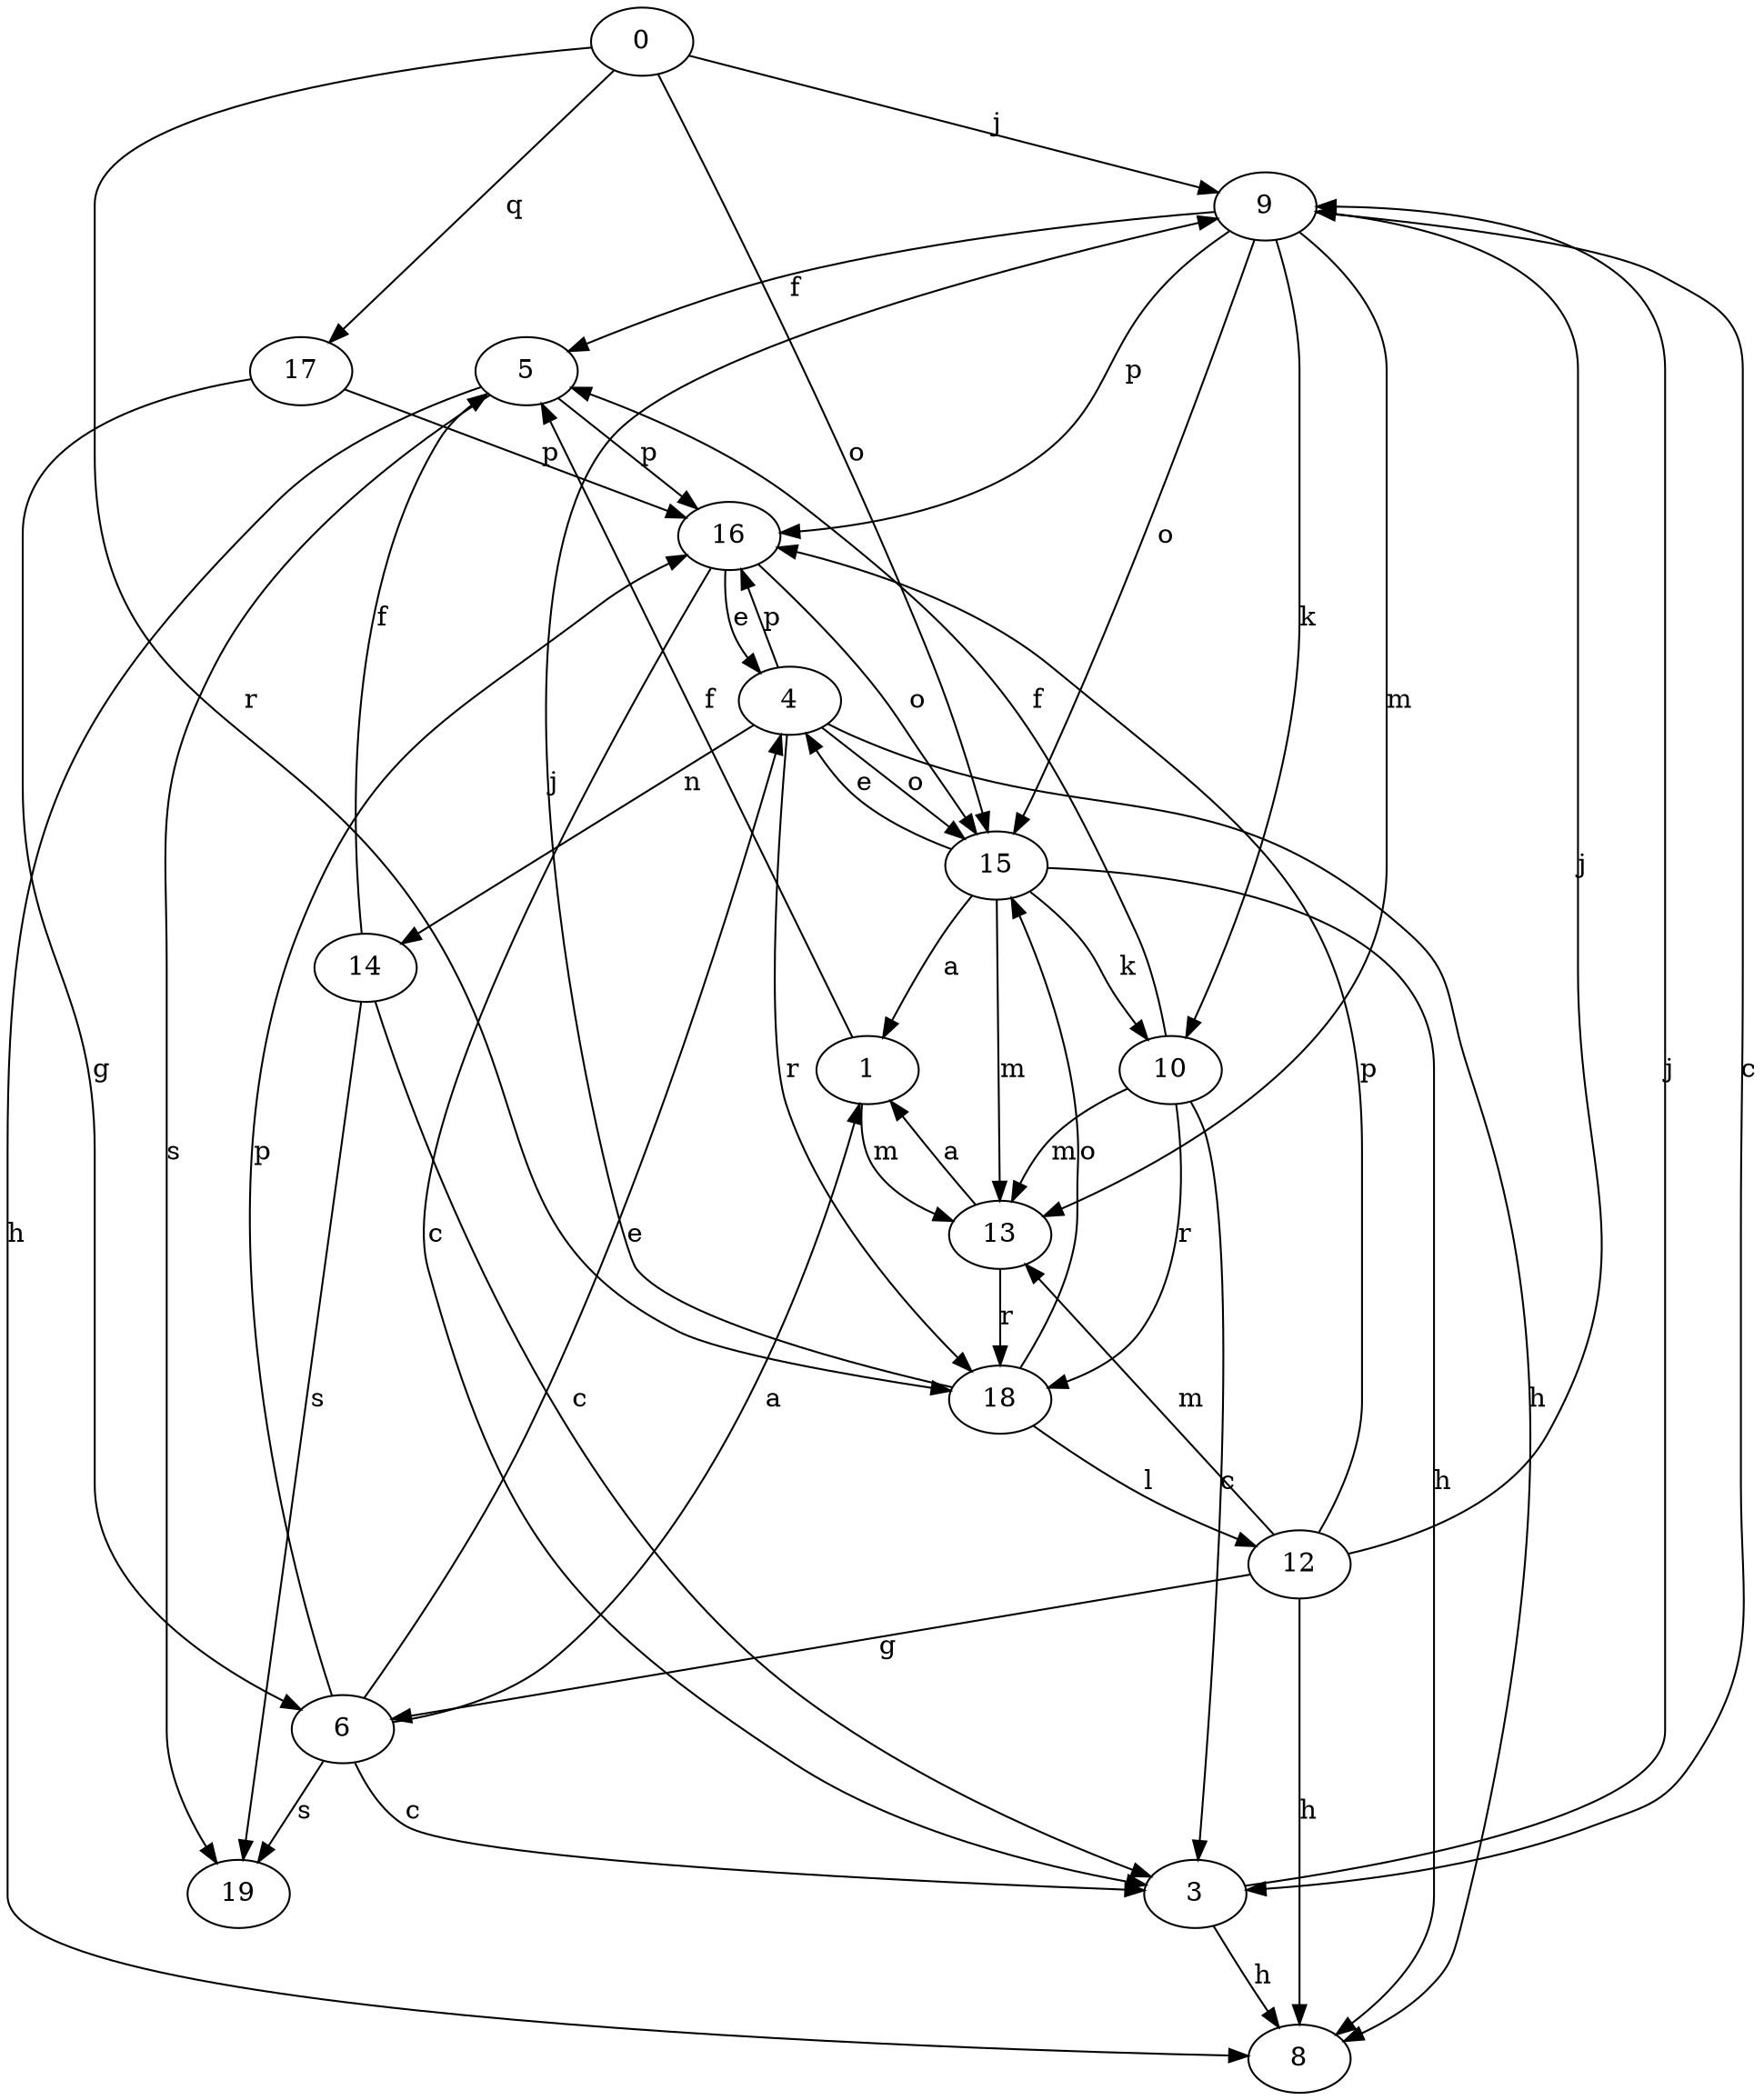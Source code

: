 strict digraph  {
0;
1;
3;
4;
5;
6;
8;
9;
10;
12;
13;
14;
15;
16;
17;
18;
19;
0 -> 9  [label=j];
0 -> 15  [label=o];
0 -> 17  [label=q];
0 -> 18  [label=r];
1 -> 5  [label=f];
1 -> 13  [label=m];
3 -> 8  [label=h];
3 -> 9  [label=j];
4 -> 8  [label=h];
4 -> 14  [label=n];
4 -> 15  [label=o];
4 -> 16  [label=p];
4 -> 18  [label=r];
5 -> 8  [label=h];
5 -> 16  [label=p];
5 -> 19  [label=s];
6 -> 1  [label=a];
6 -> 3  [label=c];
6 -> 4  [label=e];
6 -> 16  [label=p];
6 -> 19  [label=s];
9 -> 3  [label=c];
9 -> 5  [label=f];
9 -> 10  [label=k];
9 -> 13  [label=m];
9 -> 15  [label=o];
9 -> 16  [label=p];
10 -> 3  [label=c];
10 -> 5  [label=f];
10 -> 13  [label=m];
10 -> 18  [label=r];
12 -> 6  [label=g];
12 -> 8  [label=h];
12 -> 9  [label=j];
12 -> 13  [label=m];
12 -> 16  [label=p];
13 -> 1  [label=a];
13 -> 18  [label=r];
14 -> 3  [label=c];
14 -> 5  [label=f];
14 -> 19  [label=s];
15 -> 1  [label=a];
15 -> 4  [label=e];
15 -> 8  [label=h];
15 -> 10  [label=k];
15 -> 13  [label=m];
16 -> 3  [label=c];
16 -> 4  [label=e];
16 -> 15  [label=o];
17 -> 6  [label=g];
17 -> 16  [label=p];
18 -> 9  [label=j];
18 -> 12  [label=l];
18 -> 15  [label=o];
}
